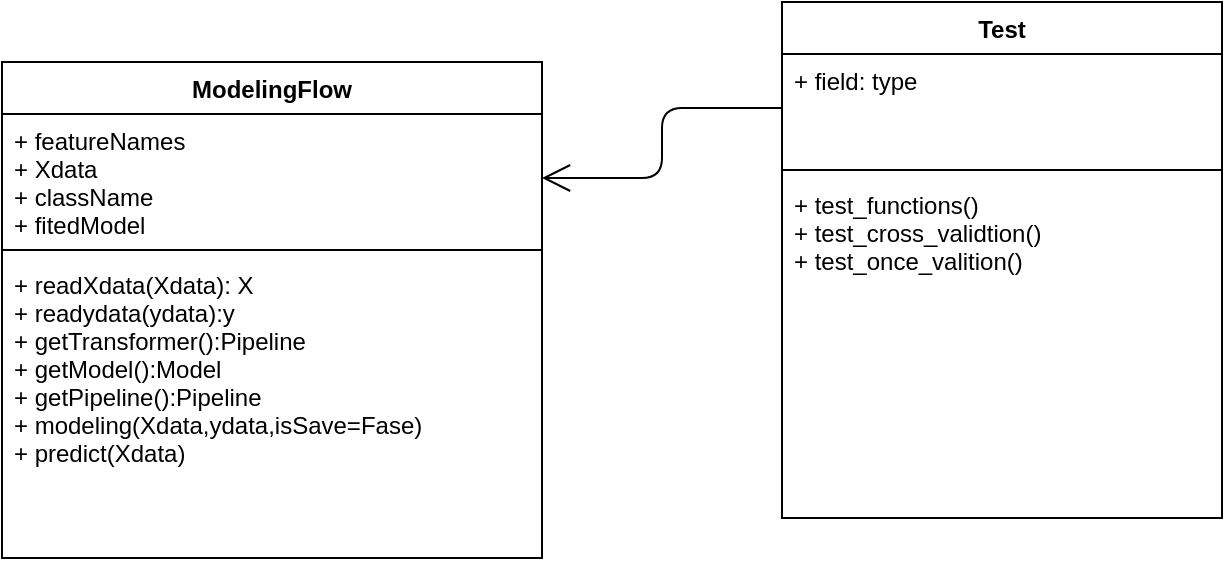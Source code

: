 <mxfile version="12.9.3" type="github">
  <diagram id="t4mAXT_9gxE2H1gIWOBb" name="Page-1">
    <mxGraphModel dx="652" dy="423" grid="1" gridSize="10" guides="1" tooltips="1" connect="1" arrows="1" fold="1" page="1" pageScale="1" pageWidth="827" pageHeight="1169" math="0" shadow="0">
      <root>
        <mxCell id="0" />
        <mxCell id="1" parent="0" />
        <mxCell id="MdVjQOEpR-VD5ustZgR6-1" value="ModelingFlow" style="swimlane;fontStyle=1;align=center;verticalAlign=top;childLayout=stackLayout;horizontal=1;startSize=26;horizontalStack=0;resizeParent=1;resizeParentMax=0;resizeLast=0;collapsible=1;marginBottom=0;" vertex="1" parent="1">
          <mxGeometry x="120" y="110" width="270" height="248" as="geometry" />
        </mxCell>
        <mxCell id="MdVjQOEpR-VD5ustZgR6-2" value="+ featureNames&#xa;+ Xdata&#xa;+ className&#xa;+ fitedModel" style="text;strokeColor=none;fillColor=none;align=left;verticalAlign=top;spacingLeft=4;spacingRight=4;overflow=hidden;rotatable=0;points=[[0,0.5],[1,0.5]];portConstraint=eastwest;" vertex="1" parent="MdVjQOEpR-VD5ustZgR6-1">
          <mxGeometry y="26" width="270" height="64" as="geometry" />
        </mxCell>
        <mxCell id="MdVjQOEpR-VD5ustZgR6-3" value="" style="line;strokeWidth=1;fillColor=none;align=left;verticalAlign=middle;spacingTop=-1;spacingLeft=3;spacingRight=3;rotatable=0;labelPosition=right;points=[];portConstraint=eastwest;" vertex="1" parent="MdVjQOEpR-VD5ustZgR6-1">
          <mxGeometry y="90" width="270" height="8" as="geometry" />
        </mxCell>
        <mxCell id="MdVjQOEpR-VD5ustZgR6-4" value="+ readXdata(Xdata): X&#xa;+ readydata(ydata):y&#xa;+ getTransformer():Pipeline&#xa;+ getModel():Model&#xa;+ getPipeline():Pipeline&#xa;+ modeling(Xdata,ydata,isSave=Fase)&#xa;+ predict(Xdata)&#xa;" style="text;strokeColor=none;fillColor=none;align=left;verticalAlign=top;spacingLeft=4;spacingRight=4;overflow=hidden;rotatable=0;points=[[0,0.5],[1,0.5]];portConstraint=eastwest;" vertex="1" parent="MdVjQOEpR-VD5ustZgR6-1">
          <mxGeometry y="98" width="270" height="150" as="geometry" />
        </mxCell>
        <mxCell id="MdVjQOEpR-VD5ustZgR6-6" value="Test" style="swimlane;fontStyle=1;align=center;verticalAlign=top;childLayout=stackLayout;horizontal=1;startSize=26;horizontalStack=0;resizeParent=1;resizeParentMax=0;resizeLast=0;collapsible=1;marginBottom=0;" vertex="1" parent="1">
          <mxGeometry x="510" y="80" width="220" height="258" as="geometry" />
        </mxCell>
        <mxCell id="MdVjQOEpR-VD5ustZgR6-7" value="+ field: type" style="text;strokeColor=none;fillColor=none;align=left;verticalAlign=top;spacingLeft=4;spacingRight=4;overflow=hidden;rotatable=0;points=[[0,0.5],[1,0.5]];portConstraint=eastwest;" vertex="1" parent="MdVjQOEpR-VD5ustZgR6-6">
          <mxGeometry y="26" width="220" height="54" as="geometry" />
        </mxCell>
        <mxCell id="MdVjQOEpR-VD5ustZgR6-8" value="" style="line;strokeWidth=1;fillColor=none;align=left;verticalAlign=middle;spacingTop=-1;spacingLeft=3;spacingRight=3;rotatable=0;labelPosition=right;points=[];portConstraint=eastwest;" vertex="1" parent="MdVjQOEpR-VD5ustZgR6-6">
          <mxGeometry y="80" width="220" height="8" as="geometry" />
        </mxCell>
        <mxCell id="MdVjQOEpR-VD5ustZgR6-9" value="+ test_functions()&#xa;+ test_cross_validtion()&#xa;+ test_once_valition()" style="text;strokeColor=none;fillColor=none;align=left;verticalAlign=top;spacingLeft=4;spacingRight=4;overflow=hidden;rotatable=0;points=[[0,0.5],[1,0.5]];portConstraint=eastwest;" vertex="1" parent="MdVjQOEpR-VD5ustZgR6-6">
          <mxGeometry y="88" width="220" height="170" as="geometry" />
        </mxCell>
        <mxCell id="MdVjQOEpR-VD5ustZgR6-10" value="" style="endArrow=open;endFill=1;endSize=12;html=1;exitX=0;exitY=0.5;exitDx=0;exitDy=0;entryX=1;entryY=0.5;entryDx=0;entryDy=0;edgeStyle=orthogonalEdgeStyle;" edge="1" parent="1" source="MdVjQOEpR-VD5ustZgR6-7" target="MdVjQOEpR-VD5ustZgR6-2">
          <mxGeometry width="160" relative="1" as="geometry">
            <mxPoint x="460" y="230" as="sourcePoint" />
            <mxPoint x="620" y="230" as="targetPoint" />
          </mxGeometry>
        </mxCell>
      </root>
    </mxGraphModel>
  </diagram>
</mxfile>
